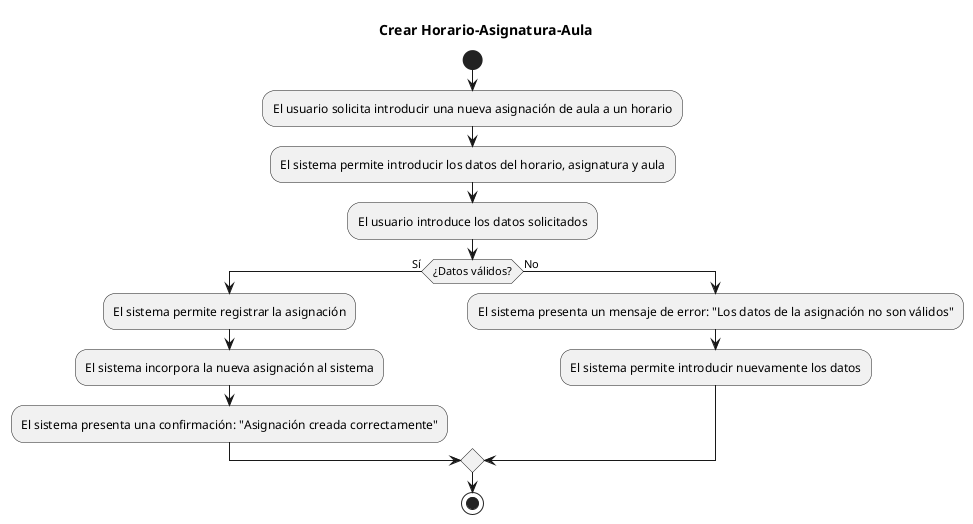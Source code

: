 @startuml

title Crear Horario-Asignatura-Aula

start
:El usuario solicita introducir una nueva asignación de aula a un horario;
:El sistema permite introducir los datos del horario, asignatura y aula;
:El usuario introduce los datos solicitados;
if (¿Datos válidos?) then (Sí)
:El sistema permite registrar la asignación;
:El sistema incorpora la nueva asignación al sistema;
:El sistema presenta una confirmación: "Asignación creada correctamente";
else (No)
:El sistema presenta un mensaje de error: "Los datos de la asignación no son válidos";
:El sistema permite introducir nuevamente los datos;
endif
stop

@enduml